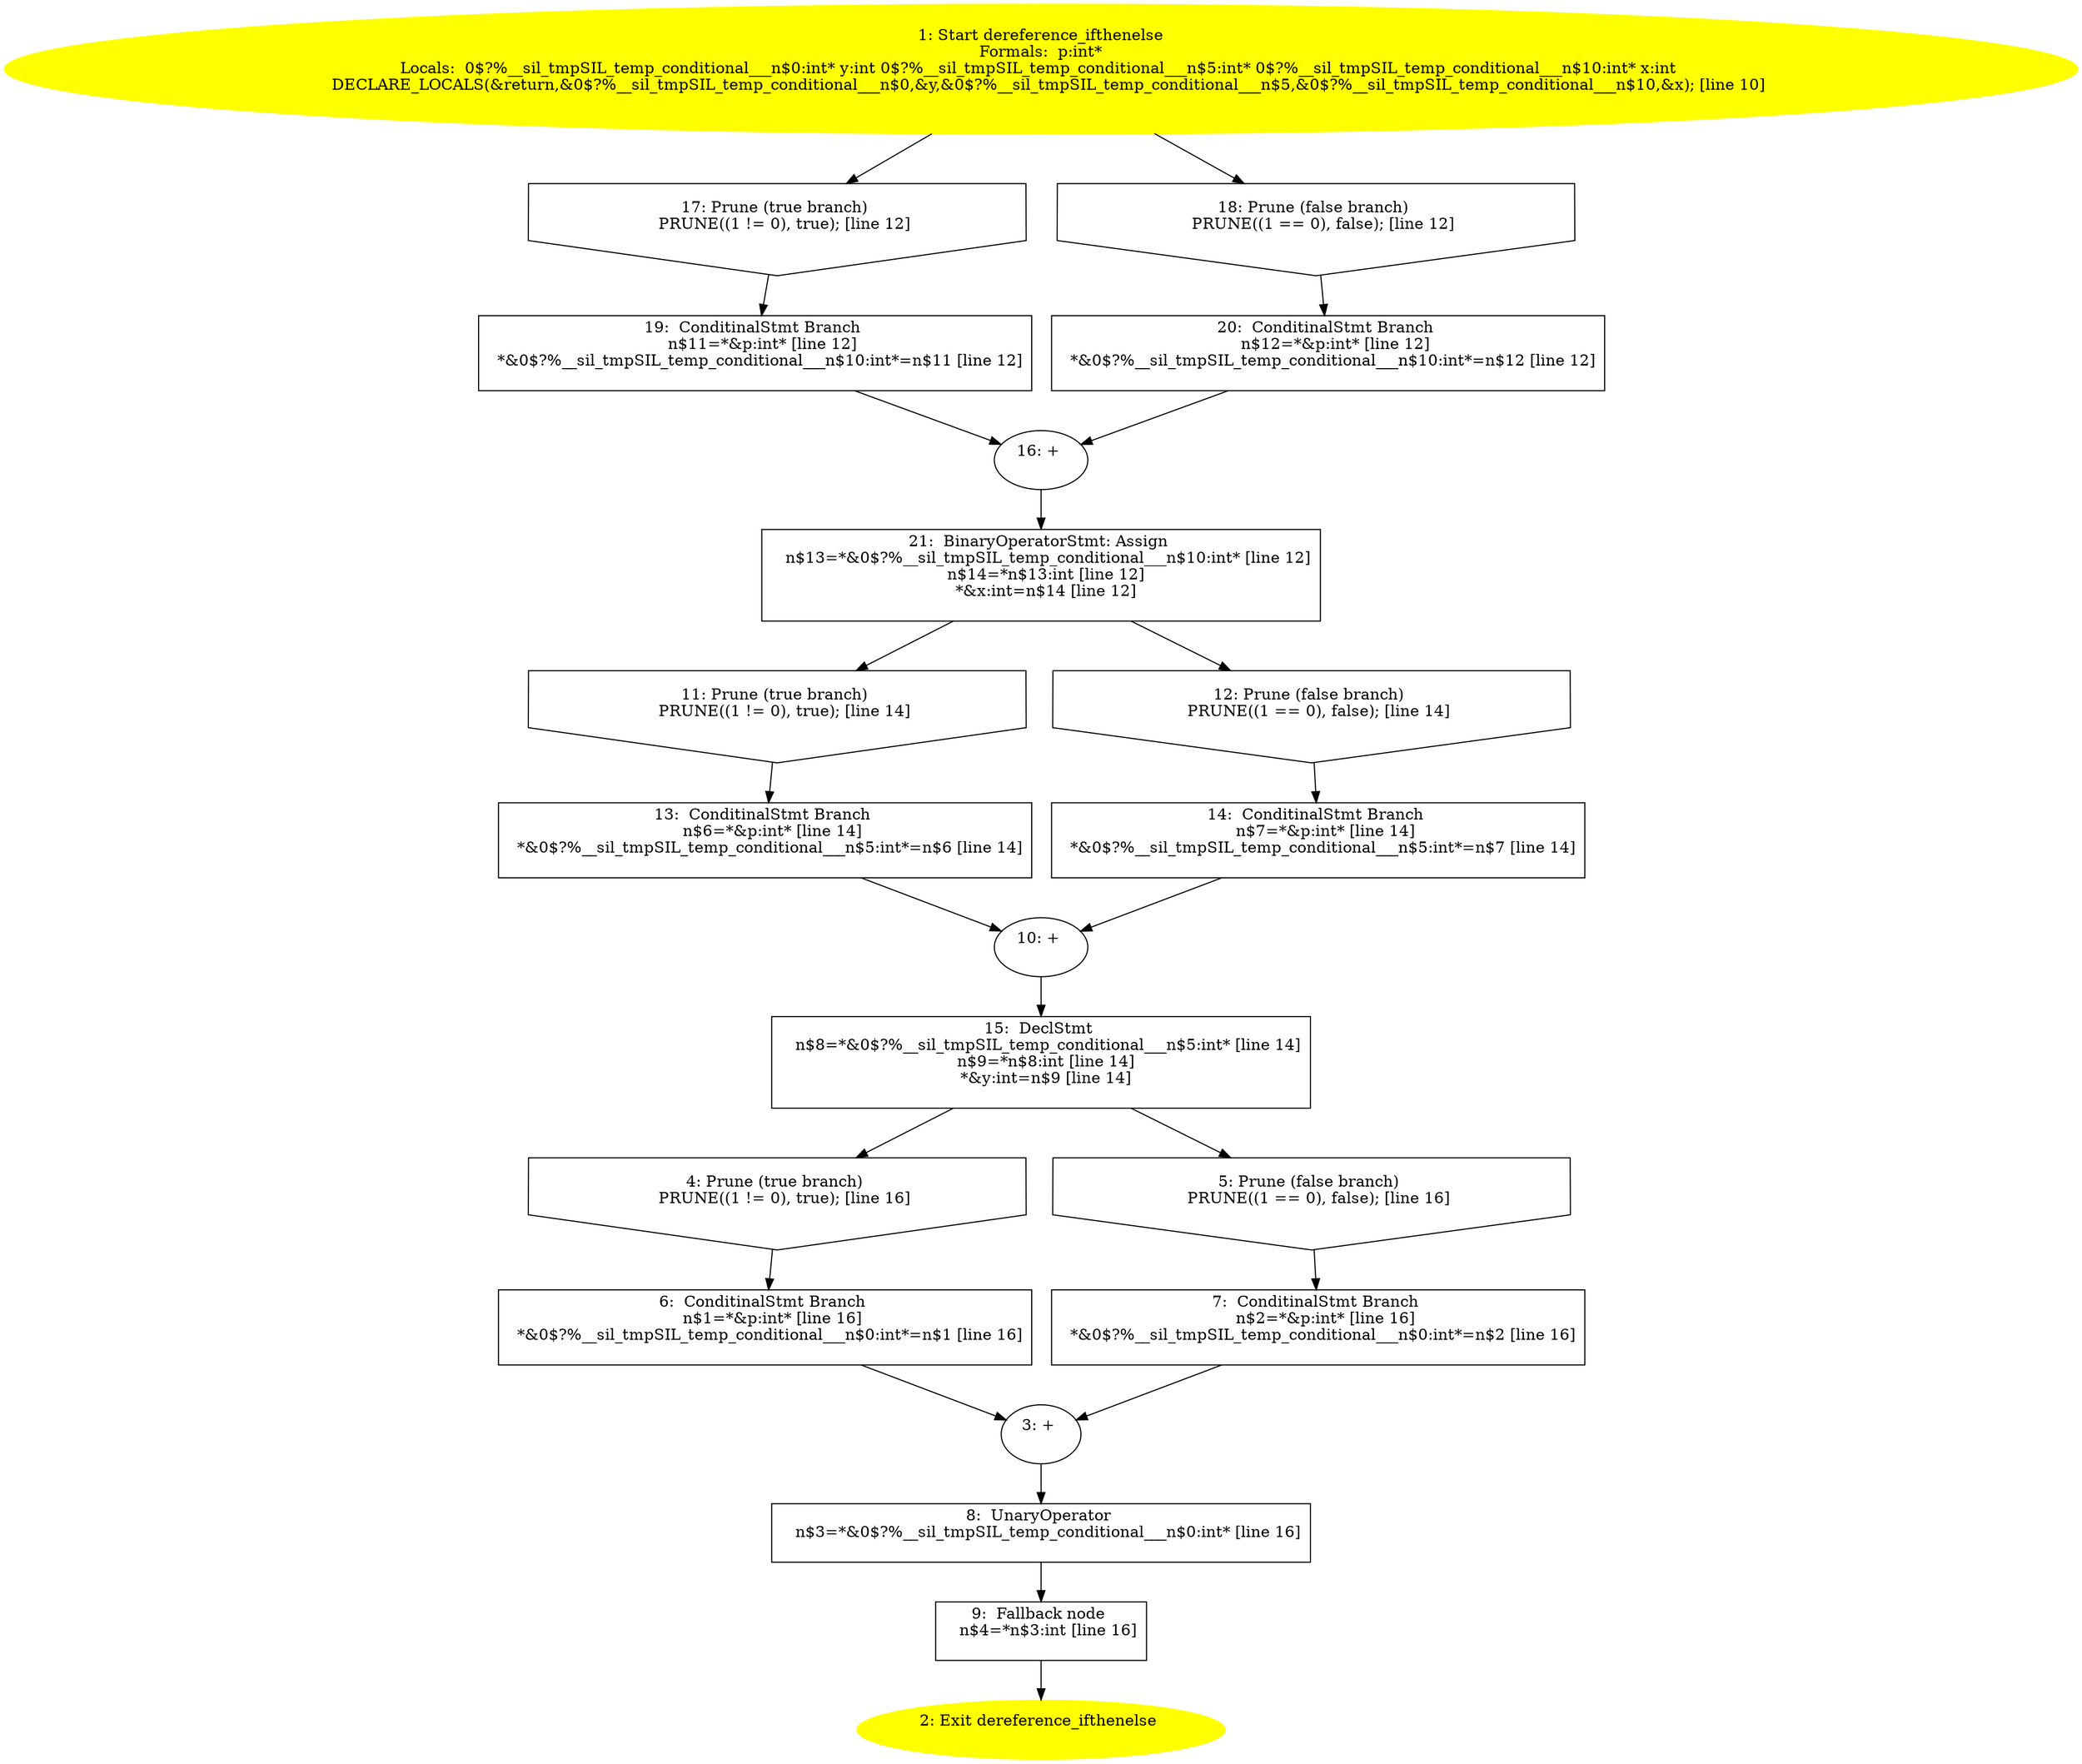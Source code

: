 /* @generated */
digraph iCFG {
"dereference_ifthenelse.aa3447116ff03cffc729c06c91821cdc_1" [label="1: Start dereference_ifthenelse\nFormals:  p:int*\nLocals:  0$?%__sil_tmpSIL_temp_conditional___n$0:int* y:int 0$?%__sil_tmpSIL_temp_conditional___n$5:int* 0$?%__sil_tmpSIL_temp_conditional___n$10:int* x:int \n   DECLARE_LOCALS(&return,&0$?%__sil_tmpSIL_temp_conditional___n$0,&y,&0$?%__sil_tmpSIL_temp_conditional___n$5,&0$?%__sil_tmpSIL_temp_conditional___n$10,&x); [line 10]\n " color=yellow style=filled]
	

	 "dereference_ifthenelse.aa3447116ff03cffc729c06c91821cdc_1" -> "dereference_ifthenelse.aa3447116ff03cffc729c06c91821cdc_17" ;
	 "dereference_ifthenelse.aa3447116ff03cffc729c06c91821cdc_1" -> "dereference_ifthenelse.aa3447116ff03cffc729c06c91821cdc_18" ;
"dereference_ifthenelse.aa3447116ff03cffc729c06c91821cdc_2" [label="2: Exit dereference_ifthenelse \n  " color=yellow style=filled]
	

"dereference_ifthenelse.aa3447116ff03cffc729c06c91821cdc_3" [label="3: + \n  " ]
	

	 "dereference_ifthenelse.aa3447116ff03cffc729c06c91821cdc_3" -> "dereference_ifthenelse.aa3447116ff03cffc729c06c91821cdc_8" ;
"dereference_ifthenelse.aa3447116ff03cffc729c06c91821cdc_4" [label="4: Prune (true branch) \n   PRUNE((1 != 0), true); [line 16]\n " shape="invhouse"]
	

	 "dereference_ifthenelse.aa3447116ff03cffc729c06c91821cdc_4" -> "dereference_ifthenelse.aa3447116ff03cffc729c06c91821cdc_6" ;
"dereference_ifthenelse.aa3447116ff03cffc729c06c91821cdc_5" [label="5: Prune (false branch) \n   PRUNE((1 == 0), false); [line 16]\n " shape="invhouse"]
	

	 "dereference_ifthenelse.aa3447116ff03cffc729c06c91821cdc_5" -> "dereference_ifthenelse.aa3447116ff03cffc729c06c91821cdc_7" ;
"dereference_ifthenelse.aa3447116ff03cffc729c06c91821cdc_6" [label="6:  ConditinalStmt Branch \n   n$1=*&p:int* [line 16]\n  *&0$?%__sil_tmpSIL_temp_conditional___n$0:int*=n$1 [line 16]\n " shape="box"]
	

	 "dereference_ifthenelse.aa3447116ff03cffc729c06c91821cdc_6" -> "dereference_ifthenelse.aa3447116ff03cffc729c06c91821cdc_3" ;
"dereference_ifthenelse.aa3447116ff03cffc729c06c91821cdc_7" [label="7:  ConditinalStmt Branch \n   n$2=*&p:int* [line 16]\n  *&0$?%__sil_tmpSIL_temp_conditional___n$0:int*=n$2 [line 16]\n " shape="box"]
	

	 "dereference_ifthenelse.aa3447116ff03cffc729c06c91821cdc_7" -> "dereference_ifthenelse.aa3447116ff03cffc729c06c91821cdc_3" ;
"dereference_ifthenelse.aa3447116ff03cffc729c06c91821cdc_8" [label="8:  UnaryOperator \n   n$3=*&0$?%__sil_tmpSIL_temp_conditional___n$0:int* [line 16]\n " shape="box"]
	

	 "dereference_ifthenelse.aa3447116ff03cffc729c06c91821cdc_8" -> "dereference_ifthenelse.aa3447116ff03cffc729c06c91821cdc_9" ;
"dereference_ifthenelse.aa3447116ff03cffc729c06c91821cdc_9" [label="9:  Fallback node \n   n$4=*n$3:int [line 16]\n " shape="box"]
	

	 "dereference_ifthenelse.aa3447116ff03cffc729c06c91821cdc_9" -> "dereference_ifthenelse.aa3447116ff03cffc729c06c91821cdc_2" ;
"dereference_ifthenelse.aa3447116ff03cffc729c06c91821cdc_10" [label="10: + \n  " ]
	

	 "dereference_ifthenelse.aa3447116ff03cffc729c06c91821cdc_10" -> "dereference_ifthenelse.aa3447116ff03cffc729c06c91821cdc_15" ;
"dereference_ifthenelse.aa3447116ff03cffc729c06c91821cdc_11" [label="11: Prune (true branch) \n   PRUNE((1 != 0), true); [line 14]\n " shape="invhouse"]
	

	 "dereference_ifthenelse.aa3447116ff03cffc729c06c91821cdc_11" -> "dereference_ifthenelse.aa3447116ff03cffc729c06c91821cdc_13" ;
"dereference_ifthenelse.aa3447116ff03cffc729c06c91821cdc_12" [label="12: Prune (false branch) \n   PRUNE((1 == 0), false); [line 14]\n " shape="invhouse"]
	

	 "dereference_ifthenelse.aa3447116ff03cffc729c06c91821cdc_12" -> "dereference_ifthenelse.aa3447116ff03cffc729c06c91821cdc_14" ;
"dereference_ifthenelse.aa3447116ff03cffc729c06c91821cdc_13" [label="13:  ConditinalStmt Branch \n   n$6=*&p:int* [line 14]\n  *&0$?%__sil_tmpSIL_temp_conditional___n$5:int*=n$6 [line 14]\n " shape="box"]
	

	 "dereference_ifthenelse.aa3447116ff03cffc729c06c91821cdc_13" -> "dereference_ifthenelse.aa3447116ff03cffc729c06c91821cdc_10" ;
"dereference_ifthenelse.aa3447116ff03cffc729c06c91821cdc_14" [label="14:  ConditinalStmt Branch \n   n$7=*&p:int* [line 14]\n  *&0$?%__sil_tmpSIL_temp_conditional___n$5:int*=n$7 [line 14]\n " shape="box"]
	

	 "dereference_ifthenelse.aa3447116ff03cffc729c06c91821cdc_14" -> "dereference_ifthenelse.aa3447116ff03cffc729c06c91821cdc_10" ;
"dereference_ifthenelse.aa3447116ff03cffc729c06c91821cdc_15" [label="15:  DeclStmt \n   n$8=*&0$?%__sil_tmpSIL_temp_conditional___n$5:int* [line 14]\n  n$9=*n$8:int [line 14]\n  *&y:int=n$9 [line 14]\n " shape="box"]
	

	 "dereference_ifthenelse.aa3447116ff03cffc729c06c91821cdc_15" -> "dereference_ifthenelse.aa3447116ff03cffc729c06c91821cdc_4" ;
	 "dereference_ifthenelse.aa3447116ff03cffc729c06c91821cdc_15" -> "dereference_ifthenelse.aa3447116ff03cffc729c06c91821cdc_5" ;
"dereference_ifthenelse.aa3447116ff03cffc729c06c91821cdc_16" [label="16: + \n  " ]
	

	 "dereference_ifthenelse.aa3447116ff03cffc729c06c91821cdc_16" -> "dereference_ifthenelse.aa3447116ff03cffc729c06c91821cdc_21" ;
"dereference_ifthenelse.aa3447116ff03cffc729c06c91821cdc_17" [label="17: Prune (true branch) \n   PRUNE((1 != 0), true); [line 12]\n " shape="invhouse"]
	

	 "dereference_ifthenelse.aa3447116ff03cffc729c06c91821cdc_17" -> "dereference_ifthenelse.aa3447116ff03cffc729c06c91821cdc_19" ;
"dereference_ifthenelse.aa3447116ff03cffc729c06c91821cdc_18" [label="18: Prune (false branch) \n   PRUNE((1 == 0), false); [line 12]\n " shape="invhouse"]
	

	 "dereference_ifthenelse.aa3447116ff03cffc729c06c91821cdc_18" -> "dereference_ifthenelse.aa3447116ff03cffc729c06c91821cdc_20" ;
"dereference_ifthenelse.aa3447116ff03cffc729c06c91821cdc_19" [label="19:  ConditinalStmt Branch \n   n$11=*&p:int* [line 12]\n  *&0$?%__sil_tmpSIL_temp_conditional___n$10:int*=n$11 [line 12]\n " shape="box"]
	

	 "dereference_ifthenelse.aa3447116ff03cffc729c06c91821cdc_19" -> "dereference_ifthenelse.aa3447116ff03cffc729c06c91821cdc_16" ;
"dereference_ifthenelse.aa3447116ff03cffc729c06c91821cdc_20" [label="20:  ConditinalStmt Branch \n   n$12=*&p:int* [line 12]\n  *&0$?%__sil_tmpSIL_temp_conditional___n$10:int*=n$12 [line 12]\n " shape="box"]
	

	 "dereference_ifthenelse.aa3447116ff03cffc729c06c91821cdc_20" -> "dereference_ifthenelse.aa3447116ff03cffc729c06c91821cdc_16" ;
"dereference_ifthenelse.aa3447116ff03cffc729c06c91821cdc_21" [label="21:  BinaryOperatorStmt: Assign \n   n$13=*&0$?%__sil_tmpSIL_temp_conditional___n$10:int* [line 12]\n  n$14=*n$13:int [line 12]\n  *&x:int=n$14 [line 12]\n " shape="box"]
	

	 "dereference_ifthenelse.aa3447116ff03cffc729c06c91821cdc_21" -> "dereference_ifthenelse.aa3447116ff03cffc729c06c91821cdc_11" ;
	 "dereference_ifthenelse.aa3447116ff03cffc729c06c91821cdc_21" -> "dereference_ifthenelse.aa3447116ff03cffc729c06c91821cdc_12" ;
}
